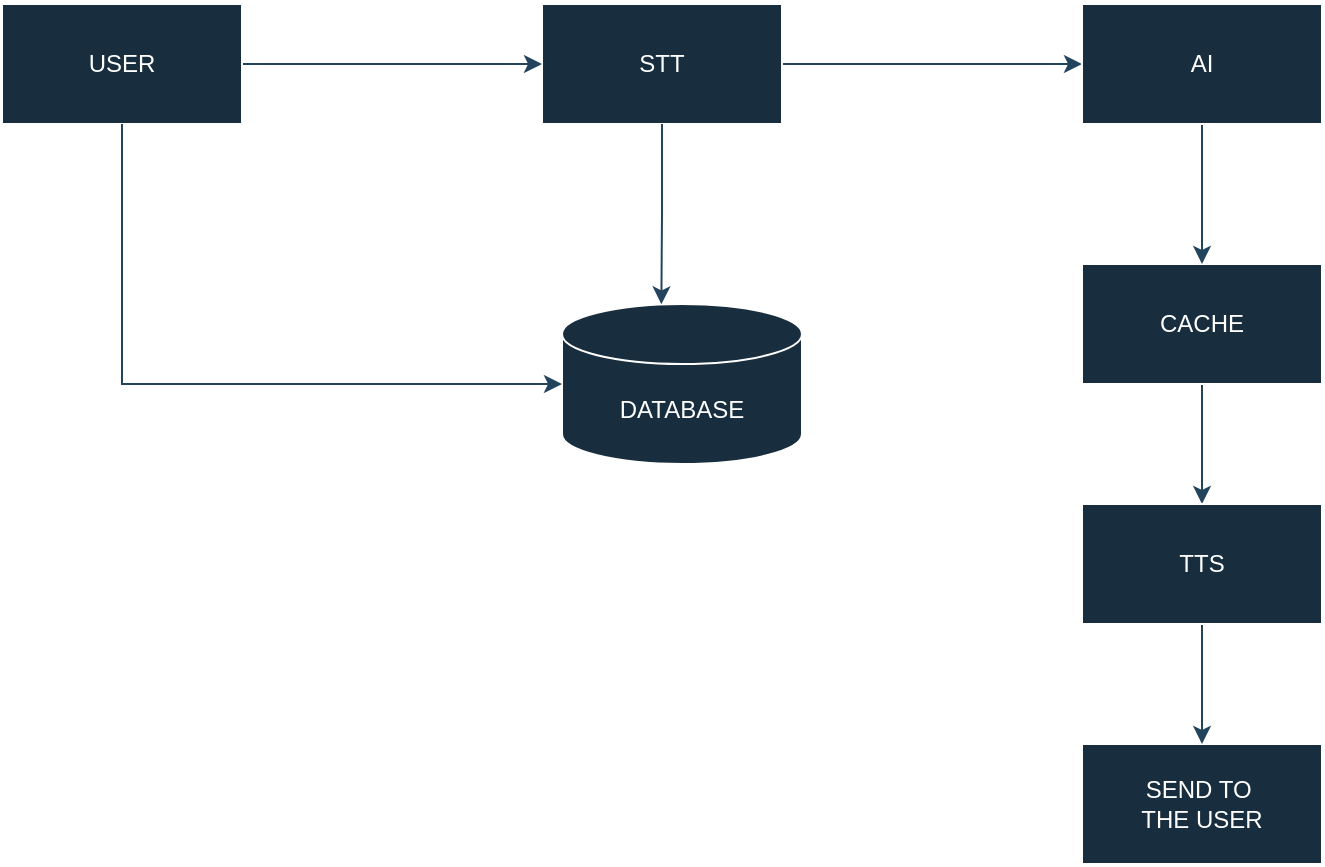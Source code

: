 <mxfile version="28.1.0">
  <diagram name="Page-1" id="kMIJX2wZhCcEYoMG6x1j">
    <mxGraphModel dx="1068" dy="624" grid="1" gridSize="10" guides="1" tooltips="1" connect="1" arrows="1" fold="1" page="1" pageScale="1" pageWidth="827" pageHeight="1169" background="light-dark(#FFFFFF,#FFFFFF)" math="0" shadow="0">
      <root>
        <mxCell id="0" />
        <mxCell id="1" parent="0" />
        <mxCell id="E-BZgrSLbC6jVMswTaub-10" style="edgeStyle=orthogonalEdgeStyle;rounded=0;orthogonalLoop=1;jettySize=auto;html=1;exitX=1;exitY=0.5;exitDx=0;exitDy=0;labelBackgroundColor=none;strokeColor=#23445D;fontColor=default;" edge="1" parent="1" source="E-BZgrSLbC6jVMswTaub-1">
          <mxGeometry relative="1" as="geometry">
            <mxPoint x="600" y="160" as="targetPoint" />
          </mxGeometry>
        </mxCell>
        <mxCell id="E-BZgrSLbC6jVMswTaub-1" value="STT" style="rounded=0;whiteSpace=wrap;html=1;labelBackgroundColor=none;fillColor=#182E3E;strokeColor=#FFFFFF;fontColor=#FFFFFF;" vertex="1" parent="1">
          <mxGeometry x="330" y="130" width="120" height="60" as="geometry" />
        </mxCell>
        <mxCell id="E-BZgrSLbC6jVMswTaub-9" style="edgeStyle=orthogonalEdgeStyle;rounded=0;orthogonalLoop=1;jettySize=auto;html=1;exitX=1;exitY=0.5;exitDx=0;exitDy=0;labelBackgroundColor=none;strokeColor=#23445D;fontColor=default;" edge="1" parent="1" source="E-BZgrSLbC6jVMswTaub-2">
          <mxGeometry relative="1" as="geometry">
            <mxPoint x="330" y="160" as="targetPoint" />
          </mxGeometry>
        </mxCell>
        <mxCell id="E-BZgrSLbC6jVMswTaub-2" value="USER" style="rounded=0;whiteSpace=wrap;html=1;labelBackgroundColor=none;fillColor=#182E3E;strokeColor=#FFFFFF;fontColor=#FFFFFF;" vertex="1" parent="1">
          <mxGeometry x="60" y="130" width="120" height="60" as="geometry" />
        </mxCell>
        <mxCell id="E-BZgrSLbC6jVMswTaub-12" style="edgeStyle=orthogonalEdgeStyle;rounded=0;orthogonalLoop=1;jettySize=auto;html=1;exitX=0.5;exitY=1;exitDx=0;exitDy=0;entryX=0.5;entryY=0;entryDx=0;entryDy=0;labelBackgroundColor=none;strokeColor=#23445D;fontColor=default;" edge="1" parent="1" source="E-BZgrSLbC6jVMswTaub-3" target="E-BZgrSLbC6jVMswTaub-6">
          <mxGeometry relative="1" as="geometry" />
        </mxCell>
        <mxCell id="E-BZgrSLbC6jVMswTaub-3" value="CACHE" style="rounded=0;whiteSpace=wrap;html=1;labelBackgroundColor=none;fillColor=#182E3E;strokeColor=#FFFFFF;fontColor=#FFFFFF;" vertex="1" parent="1">
          <mxGeometry x="600" y="260" width="120" height="60" as="geometry" />
        </mxCell>
        <mxCell id="E-BZgrSLbC6jVMswTaub-11" style="edgeStyle=orthogonalEdgeStyle;rounded=0;orthogonalLoop=1;jettySize=auto;html=1;exitX=0.5;exitY=1;exitDx=0;exitDy=0;labelBackgroundColor=none;strokeColor=#23445D;fontColor=default;" edge="1" parent="1" source="E-BZgrSLbC6jVMswTaub-4" target="E-BZgrSLbC6jVMswTaub-3">
          <mxGeometry relative="1" as="geometry" />
        </mxCell>
        <mxCell id="E-BZgrSLbC6jVMswTaub-4" value="AI" style="rounded=0;whiteSpace=wrap;html=1;labelBackgroundColor=none;fillColor=#182E3E;strokeColor=#FFFFFF;fontColor=#FFFFFF;" vertex="1" parent="1">
          <mxGeometry x="600" y="130" width="120" height="60" as="geometry" />
        </mxCell>
        <mxCell id="E-BZgrSLbC6jVMswTaub-5" value="SEND TO&amp;nbsp;&lt;div&gt;THE USER&lt;/div&gt;" style="rounded=0;whiteSpace=wrap;html=1;labelBackgroundColor=none;fillColor=#182E3E;strokeColor=#FFFFFF;fontColor=#FFFFFF;" vertex="1" parent="1">
          <mxGeometry x="600" y="500" width="120" height="60" as="geometry" />
        </mxCell>
        <mxCell id="E-BZgrSLbC6jVMswTaub-13" style="edgeStyle=orthogonalEdgeStyle;rounded=0;orthogonalLoop=1;jettySize=auto;html=1;exitX=0.5;exitY=1;exitDx=0;exitDy=0;entryX=0.5;entryY=0;entryDx=0;entryDy=0;labelBackgroundColor=none;strokeColor=#23445D;fontColor=default;" edge="1" parent="1" source="E-BZgrSLbC6jVMswTaub-6" target="E-BZgrSLbC6jVMswTaub-5">
          <mxGeometry relative="1" as="geometry" />
        </mxCell>
        <mxCell id="E-BZgrSLbC6jVMswTaub-6" value="TTS" style="rounded=0;whiteSpace=wrap;html=1;labelBackgroundColor=none;fillColor=#182E3E;strokeColor=#FFFFFF;fontColor=#FFFFFF;" vertex="1" parent="1">
          <mxGeometry x="600" y="380" width="120" height="60" as="geometry" />
        </mxCell>
        <mxCell id="E-BZgrSLbC6jVMswTaub-7" value="DATABASE" style="shape=cylinder3;whiteSpace=wrap;html=1;boundedLbl=1;backgroundOutline=1;size=15;labelBackgroundColor=none;fillColor=#182E3E;strokeColor=#FFFFFF;fontColor=#FFFFFF;" vertex="1" parent="1">
          <mxGeometry x="340" y="280" width="120" height="80" as="geometry" />
        </mxCell>
        <mxCell id="E-BZgrSLbC6jVMswTaub-8" style="edgeStyle=orthogonalEdgeStyle;rounded=0;orthogonalLoop=1;jettySize=auto;html=1;exitX=0.5;exitY=1;exitDx=0;exitDy=0;entryX=0;entryY=0.5;entryDx=0;entryDy=0;entryPerimeter=0;labelBackgroundColor=none;strokeColor=#23445D;fontColor=default;" edge="1" parent="1" source="E-BZgrSLbC6jVMswTaub-2" target="E-BZgrSLbC6jVMswTaub-7">
          <mxGeometry relative="1" as="geometry" />
        </mxCell>
        <mxCell id="E-BZgrSLbC6jVMswTaub-14" style="edgeStyle=orthogonalEdgeStyle;rounded=0;orthogonalLoop=1;jettySize=auto;html=1;exitX=0.5;exitY=1;exitDx=0;exitDy=0;entryX=0.414;entryY=0.002;entryDx=0;entryDy=0;entryPerimeter=0;labelBackgroundColor=none;strokeColor=#23445D;fontColor=default;" edge="1" parent="1" source="E-BZgrSLbC6jVMswTaub-1" target="E-BZgrSLbC6jVMswTaub-7">
          <mxGeometry relative="1" as="geometry" />
        </mxCell>
        <mxCell id="E-BZgrSLbC6jVMswTaub-15" value="SPEECH INPUT" style="text;html=1;align=center;verticalAlign=middle;resizable=0;points=[];autosize=1;strokeColor=none;fillColor=none;labelBackgroundColor=none;fontColor=#FFFFFF;" vertex="1" parent="1">
          <mxGeometry x="195" y="128" width="110" height="30" as="geometry" />
        </mxCell>
        <mxCell id="E-BZgrSLbC6jVMswTaub-16" value="SEND TEXT" style="text;html=1;align=center;verticalAlign=middle;resizable=0;points=[];autosize=1;strokeColor=none;fillColor=none;labelBackgroundColor=none;fontColor=#FFFFFF;" vertex="1" parent="1">
          <mxGeometry x="475" y="128" width="90" height="30" as="geometry" />
        </mxCell>
        <mxCell id="E-BZgrSLbC6jVMswTaub-17" value="STORE TEXT" style="text;html=1;align=center;verticalAlign=middle;resizable=0;points=[];autosize=1;strokeColor=none;fillColor=none;labelBackgroundColor=none;fontColor=#FFFFFF;" vertex="1" parent="1">
          <mxGeometry x="390" y="220" width="100" height="30" as="geometry" />
        </mxCell>
        <mxCell id="E-BZgrSLbC6jVMswTaub-18" value="STORE&amp;nbsp;&lt;div&gt;CREDENTIALS&lt;/div&gt;" style="text;html=1;align=center;verticalAlign=middle;resizable=0;points=[];autosize=1;strokeColor=none;fillColor=none;labelBackgroundColor=none;fontColor=#FFFFFF;" vertex="1" parent="1">
          <mxGeometry x="115" y="263" width="110" height="40" as="geometry" />
        </mxCell>
      </root>
    </mxGraphModel>
  </diagram>
</mxfile>
